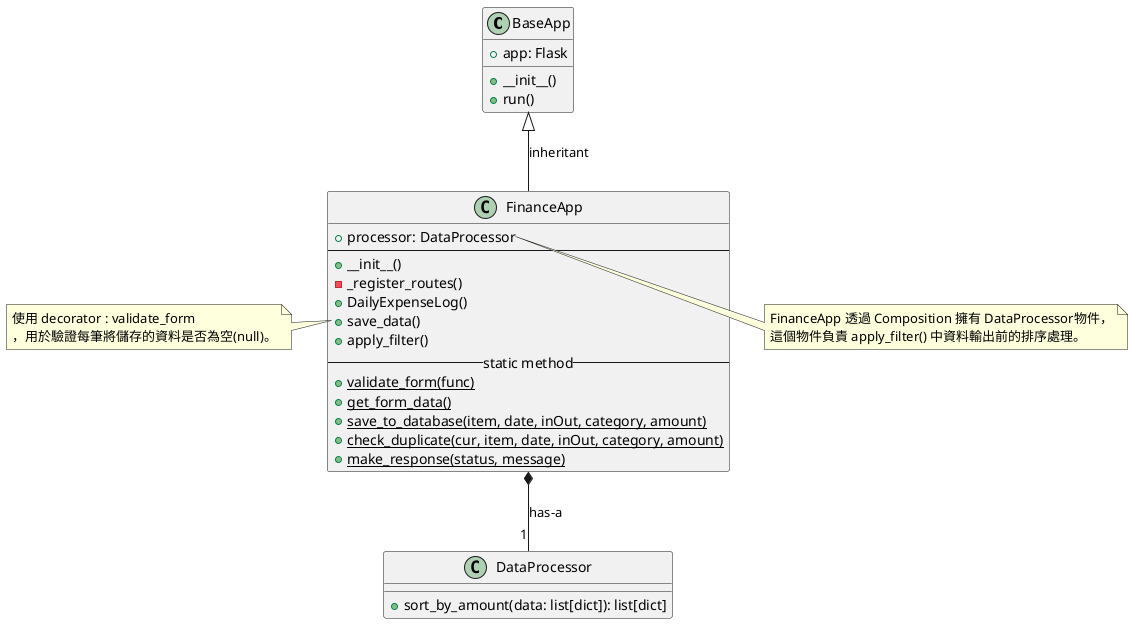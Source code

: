 @startuml DailyExpenseLog

' 定義 BaseApp 類別
class BaseApp {
  +app: Flask
  +__init__()
  +run()
}

' 定義 FinanceApp 類別
class FinanceApp {
  +processor: DataProcessor
  ----
  +__init__()
  -_register_routes()
  +DailyExpenseLog()
  +save_data()
  +apply_filter()
  -- static method --
  +{static} validate_form(func)
  +{static} get_form_data()
  +{static} save_to_database(item, date, inOut, category, amount)
  +{static} check_duplicate(cur, item, date, inOut, category, amount)
  +{static} make_response(status, message)
}

' 定義 DataProcessor 類別
class DataProcessor {
  +sort_by_amount(data: list[dict]): list[dict]
}

' 定義關係
BaseApp <|-- FinanceApp : inheritant
FinanceApp *-- "1" DataProcessor : has-a

' 註解
note right of FinanceApp::processor
  FinanceApp 透過 Composition 擁有 DataProcessor物件，
  這個物件負責 apply_filter() 中資料輸出前的排序處理。
end note

note left of FinanceApp::save_data()
  使用 decorator : validate_form
  ，用於驗證每筆將儲存的資料是否為空(null)。
end note
@enduml
